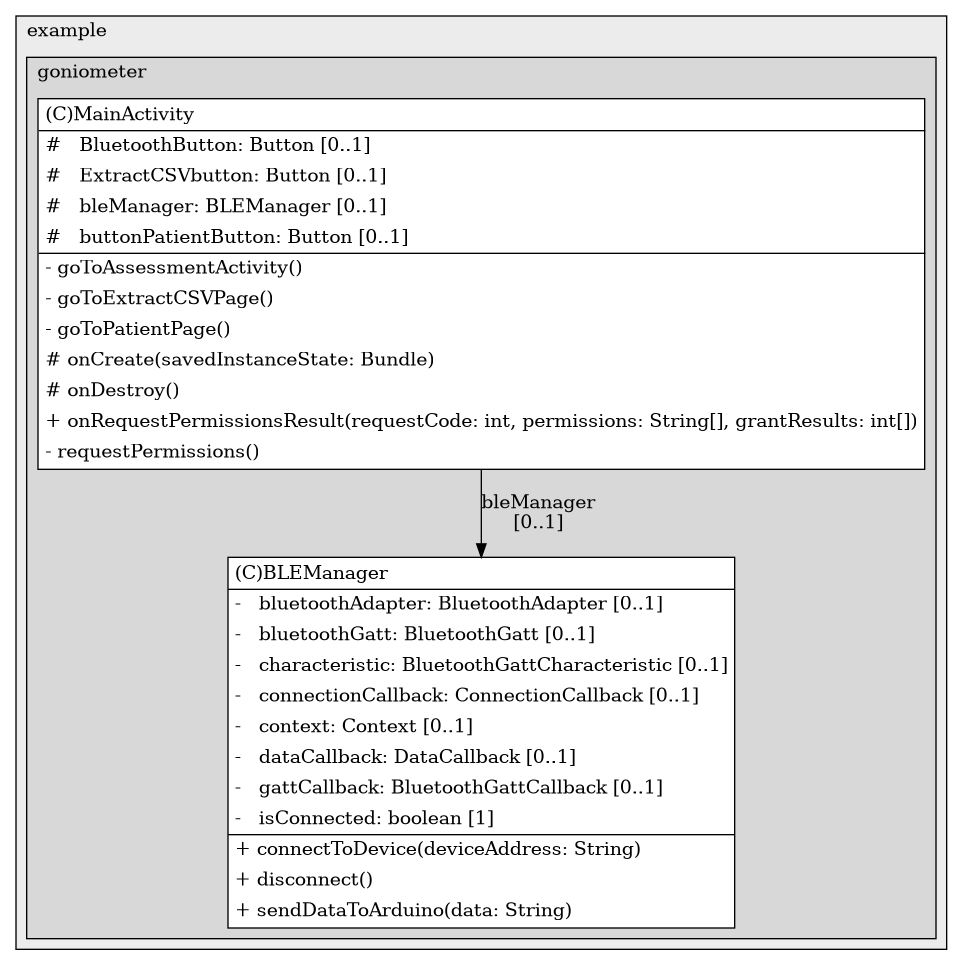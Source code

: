 @startuml

/' diagram meta data start
config=StructureConfiguration;
{
  "projectClassification": {
    "searchMode": "OpenProject", // OpenProject, AllProjects
    "includedProjects": "",
    "pathEndKeywords": "*.impl",
    "isClientPath": "",
    "isClientName": "",
    "isTestPath": "",
    "isTestName": "",
    "isMappingPath": "",
    "isMappingName": "",
    "isDataAccessPath": "",
    "isDataAccessName": "",
    "isDataStructurePath": "",
    "isDataStructureName": "",
    "isInterfaceStructuresPath": "",
    "isInterfaceStructuresName": "",
    "isEntryPointPath": "",
    "isEntryPointName": "",
    "treatFinalFieldsAsMandatory": false
  },
  "graphRestriction": {
    "classPackageExcludeFilter": "",
    "classPackageIncludeFilter": "",
    "classNameExcludeFilter": "",
    "classNameIncludeFilter": "",
    "methodNameExcludeFilter": "",
    "methodNameIncludeFilter": "",
    "removeByInheritance": "", // inheritance/annotation based filtering is done in a second step
    "removeByAnnotation": "",
    "removeByClassPackage": "", // cleanup the graph after inheritance/annotation based filtering is done
    "removeByClassName": "",
    "cutMappings": false,
    "cutEnum": true,
    "cutTests": true,
    "cutClient": true,
    "cutDataAccess": false,
    "cutInterfaceStructures": false,
    "cutDataStructures": false,
    "cutGetterAndSetter": true,
    "cutConstructors": true
  },
  "graphTraversal": {
    "forwardDepth": 6,
    "backwardDepth": 6,
    "classPackageExcludeFilter": "",
    "classPackageIncludeFilter": "",
    "classNameExcludeFilter": "",
    "classNameIncludeFilter": "",
    "methodNameExcludeFilter": "",
    "methodNameIncludeFilter": "",
    "hideMappings": false,
    "hideDataStructures": false,
    "hidePrivateMethods": true,
    "hideInterfaceCalls": true, // indirection: implementation -> interface (is hidden) -> implementation
    "onlyShowApplicationEntryPoints": false, // root node is included
    "useMethodCallsForStructureDiagram": "ForwardOnly" // ForwardOnly, BothDirections, No
  },
  "details": {
    "aggregation": "GroupByClass", // ByClass, GroupByClass, None
    "showClassGenericTypes": true,
    "showMethods": true,
    "showMethodParameterNames": true,
    "showMethodParameterTypes": true,
    "showMethodReturnType": true,
    "showPackageLevels": 2,
    "showDetailedClassStructure": true
  },
  "rootClass": "com.example.goniometer.MainActivity",
  "extensionCallbackMethod": "" // qualified.class.name#methodName - signature: public static String method(String)
}
diagram meta data end '/



digraph g {
    rankdir="TB"
    splines=polyline
    

'nodes 
subgraph cluster_1322970774 { 
   	label=example
	labeljust=l
	fillcolor="#ececec"
	style=filled
   
   subgraph cluster_27346463 { 
   	label=goniometer
	labeljust=l
	fillcolor="#d8d8d8"
	style=filled
   
   BLEManager250490734[
	label=<<TABLE BORDER="1" CELLBORDER="0" CELLPADDING="4" CELLSPACING="0">
<TR><TD ALIGN="LEFT" >(C)BLEManager</TD></TR>
<HR/>
<TR><TD ALIGN="LEFT" >-   bluetoothAdapter: BluetoothAdapter [0..1]</TD></TR>
<TR><TD ALIGN="LEFT" >-   bluetoothGatt: BluetoothGatt [0..1]</TD></TR>
<TR><TD ALIGN="LEFT" >-   characteristic: BluetoothGattCharacteristic [0..1]</TD></TR>
<TR><TD ALIGN="LEFT" >-   connectionCallback: ConnectionCallback [0..1]</TD></TR>
<TR><TD ALIGN="LEFT" >-   context: Context [0..1]</TD></TR>
<TR><TD ALIGN="LEFT" >-   dataCallback: DataCallback [0..1]</TD></TR>
<TR><TD ALIGN="LEFT" >-   gattCallback: BluetoothGattCallback [0..1]</TD></TR>
<TR><TD ALIGN="LEFT" >-   isConnected: boolean [1]</TD></TR>
<HR/>
<TR><TD ALIGN="LEFT" >+ connectToDevice(deviceAddress: String)</TD></TR>
<TR><TD ALIGN="LEFT" >+ disconnect()</TD></TR>
<TR><TD ALIGN="LEFT" >+ sendDataToArduino(data: String)</TD></TR>
</TABLE>>
	style=filled
	margin=0
	shape=plaintext
	fillcolor="#FFFFFF"
];

MainActivity250490734[
	label=<<TABLE BORDER="1" CELLBORDER="0" CELLPADDING="4" CELLSPACING="0">
<TR><TD ALIGN="LEFT" >(C)MainActivity</TD></TR>
<HR/>
<TR><TD ALIGN="LEFT" >#   BluetoothButton: Button [0..1]</TD></TR>
<TR><TD ALIGN="LEFT" >#   ExtractCSVbutton: Button [0..1]</TD></TR>
<TR><TD ALIGN="LEFT" >#   bleManager: BLEManager [0..1]</TD></TR>
<TR><TD ALIGN="LEFT" >#   buttonPatientButton: Button [0..1]</TD></TR>
<HR/>
<TR><TD ALIGN="LEFT" >- goToAssessmentActivity()</TD></TR>
<TR><TD ALIGN="LEFT" >- goToExtractCSVPage()</TD></TR>
<TR><TD ALIGN="LEFT" >- goToPatientPage()</TD></TR>
<TR><TD ALIGN="LEFT" ># onCreate(savedInstanceState: Bundle)</TD></TR>
<TR><TD ALIGN="LEFT" ># onDestroy()</TD></TR>
<TR><TD ALIGN="LEFT" >+ onRequestPermissionsResult(requestCode: int, permissions: String[], grantResults: int[])</TD></TR>
<TR><TD ALIGN="LEFT" >- requestPermissions()</TD></TR>
</TABLE>>
	style=filled
	margin=0
	shape=plaintext
	fillcolor="#FFFFFF"
];
} 
} 

'edges    
MainActivity250490734 -> BLEManager250490734[label="bleManager
[0..1]"];
    
}
@enduml